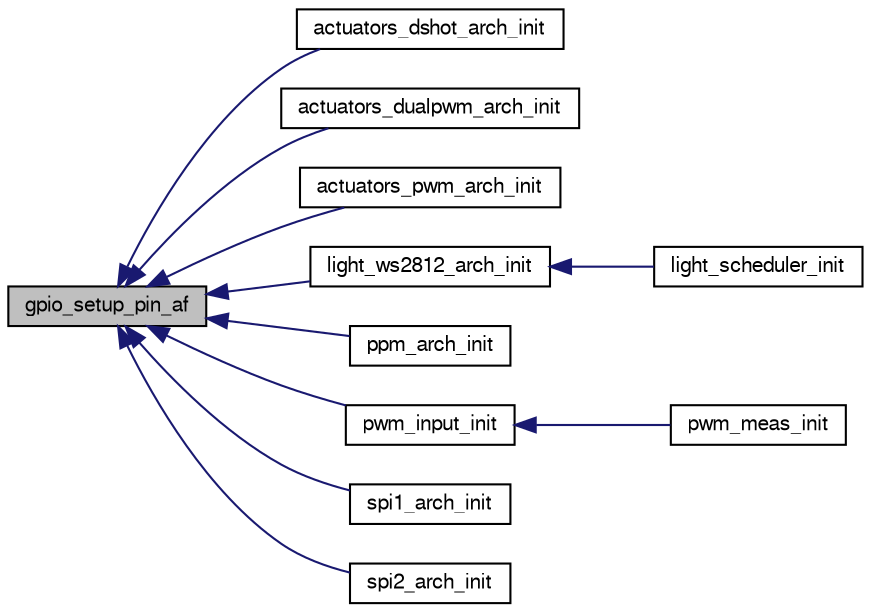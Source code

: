 digraph "gpio_setup_pin_af"
{
  edge [fontname="FreeSans",fontsize="10",labelfontname="FreeSans",labelfontsize="10"];
  node [fontname="FreeSans",fontsize="10",shape=record];
  rankdir="LR";
  Node1 [label="gpio_setup_pin_af",height=0.2,width=0.4,color="black", fillcolor="grey75", style="filled", fontcolor="black"];
  Node1 -> Node2 [dir="back",color="midnightblue",fontsize="10",style="solid",fontname="FreeSans"];
  Node2 [label="actuators_dshot_arch_init",height=0.2,width=0.4,color="black", fillcolor="white", style="filled",URL="$actuators__dshot_8h.html#a1d673a4808cd523c8c47d82ef0c56f29",tooltip="Arch dependent init. "];
  Node1 -> Node3 [dir="back",color="midnightblue",fontsize="10",style="solid",fontname="FreeSans"];
  Node3 [label="actuators_dualpwm_arch_init",height=0.2,width=0.4,color="black", fillcolor="white", style="filled",URL="$stm32_2modules_2actuators_2actuators__dualpwm__arch_8c.html#a40854a0e0bb6575b76e4bb7d02d24c42",tooltip="PWM arch init called by generic pwm driver. "];
  Node1 -> Node4 [dir="back",color="midnightblue",fontsize="10",style="solid",fontname="FreeSans"];
  Node4 [label="actuators_pwm_arch_init",height=0.2,width=0.4,color="black", fillcolor="white", style="filled",URL="$actuators__pwm_8h.html#a8f67fe525140a6f4b07b3416bc70f606",tooltip="Arch dependent init file. "];
  Node1 -> Node5 [dir="back",color="midnightblue",fontsize="10",style="solid",fontname="FreeSans"];
  Node5 [label="light_ws2812_arch_init",height=0.2,width=0.4,color="black", fillcolor="white", style="filled",URL="$light__ws2812__arch_8h.html#a77c4ae9d967234a1c215b097f18241c8"];
  Node5 -> Node6 [dir="back",color="midnightblue",fontsize="10",style="solid",fontname="FreeSans"];
  Node6 [label="light_scheduler_init",height=0.2,width=0.4,color="black", fillcolor="white", style="filled",URL="$light__scheduler_8h.html#a8306780e037cc4384e8a0a33da77bf8b"];
  Node1 -> Node7 [dir="back",color="midnightblue",fontsize="10",style="solid",fontname="FreeSans"];
  Node7 [label="ppm_arch_init",height=0.2,width=0.4,color="black", fillcolor="white", style="filled",URL="$stm32_2modules_2radio__control_2ppm__arch_8c.html#aa933c6924c3511448e65fc31e2d26129",tooltip="Architecture dependant code. "];
  Node1 -> Node8 [dir="back",color="midnightblue",fontsize="10",style="solid",fontname="FreeSans"];
  Node8 [label="pwm_input_init",height=0.2,width=0.4,color="black", fillcolor="white", style="filled",URL="$chibios_2mcu__periph_2pwm__input__arch_8c.html#a45920a6a88c45cb2cb798b01306707a2"];
  Node8 -> Node9 [dir="back",color="midnightblue",fontsize="10",style="solid",fontname="FreeSans"];
  Node9 [label="pwm_meas_init",height=0.2,width=0.4,color="black", fillcolor="white", style="filled",URL="$pwm__meas_8h.html#a84d3630a1807bc21333ea5cf9e9357f8"];
  Node1 -> Node10 [dir="back",color="midnightblue",fontsize="10",style="solid",fontname="FreeSans"];
  Node10 [label="spi1_arch_init",height=0.2,width=0.4,color="black", fillcolor="white", style="filled",URL="$group__spi.html#gaaba00866ddaf960c0c761e61f81e5216",tooltip="Architecture dependent SPI1 initialization. "];
  Node1 -> Node11 [dir="back",color="midnightblue",fontsize="10",style="solid",fontname="FreeSans"];
  Node11 [label="spi2_arch_init",height=0.2,width=0.4,color="black", fillcolor="white", style="filled",URL="$group__spi.html#gae6c7e2bb3fb354f3b98282386b41bf70",tooltip="Architecture dependent SPI2 initialization. "];
}
